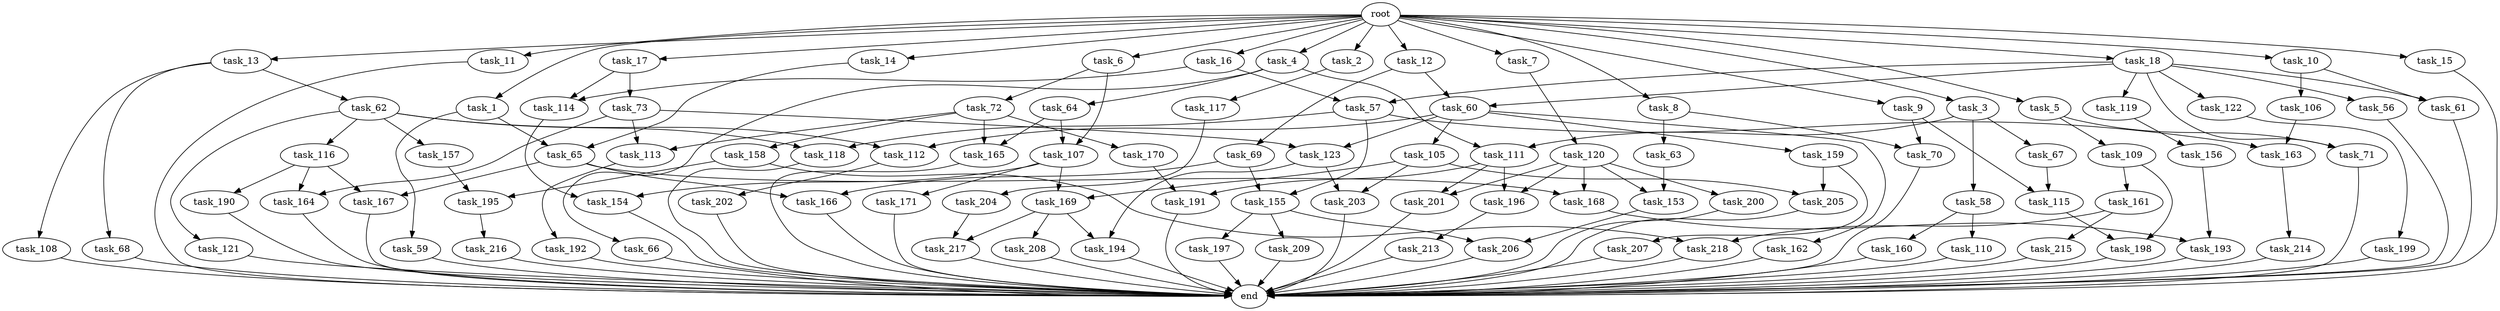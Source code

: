 digraph G {
  task_207 [size="695784701.952000"];
  task_192 [size="420906795.008000"];
  task_16 [size="1.024000"];
  task_57 [size="910533066.752000"];
  task_168 [size="687194767.360000"];
  task_115 [size="386547056.640000"];
  task_158 [size="214748364.800000"];
  task_12 [size="1.024000"];
  task_190 [size="34359738.368000"];
  task_119 [size="695784701.952000"];
  task_13 [size="1.024000"];
  task_110 [size="420906795.008000"];
  task_113 [size="1073741824.000000"];
  task_68 [size="34359738.368000"];
  task_111 [size="171798691.840000"];
  task_58 [size="34359738.368000"];
  task_117 [size="420906795.008000"];
  task_162 [size="858993459.200000"];
  task_62 [size="34359738.368000"];
  task_8 [size="1.024000"];
  task_1 [size="1.024000"];
  task_108 [size="34359738.368000"];
  task_156 [size="77309411.328000"];
  task_123 [size="1717986918.400000"];
  task_6 [size="1.024000"];
  task_72 [size="214748364.800000"];
  task_200 [size="549755813.888000"];
  task_5 [size="1.024000"];
  task_63 [size="858993459.200000"];
  task_217 [size="558345748.480000"];
  root [size="0.000000"];
  task_202 [size="34359738.368000"];
  task_216 [size="695784701.952000"];
  task_153 [size="584115552.256000"];
  task_7 [size="1.024000"];
  task_159 [size="858993459.200000"];
  task_106 [size="549755813.888000"];
  task_157 [size="34359738.368000"];
  task_198 [size="936302870.528000"];
  task_215 [size="309237645.312000"];
  task_203 [size="1717986918.400000"];
  task_155 [size="584115552.256000"];
  task_165 [size="910533066.752000"];
  task_209 [size="549755813.888000"];
  task_11 [size="1.024000"];
  task_66 [size="137438953.472000"];
  task_4 [size="1.024000"];
  task_218 [size="618475290.624000"];
  task_191 [size="558345748.480000"];
  task_112 [size="893353197.568000"];
  task_199 [size="549755813.888000"];
  task_65 [size="910533066.752000"];
  task_208 [size="420906795.008000"];
  task_59 [size="695784701.952000"];
  task_61 [size="1245540515.840000"];
  task_107 [size="910533066.752000"];
  task_73 [size="420906795.008000"];
  task_114 [size="635655159.808000"];
  task_10 [size="1.024000"];
  task_213 [size="309237645.312000"];
  task_14 [size="1.024000"];
  task_163 [size="1408749273.088000"];
  task_122 [size="695784701.952000"];
  task_69 [size="858993459.200000"];
  task_18 [size="1.024000"];
  task_214 [size="34359738.368000"];
  task_118 [size="584115552.256000"];
  task_64 [size="137438953.472000"];
  task_121 [size="34359738.368000"];
  task_15 [size="1.024000"];
  task_169 [size="1717986918.400000"];
  end [size="0.000000"];
  task_164 [size="893353197.568000"];
  task_167 [size="171798691.840000"];
  task_196 [size="970662608.896000"];
  task_70 [size="1168231104.512000"];
  task_160 [size="420906795.008000"];
  task_193 [size="687194767.360000"];
  task_3 [size="1.024000"];
  task_170 [size="214748364.800000"];
  task_166 [size="171798691.840000"];
  task_71 [size="1391569403.904000"];
  task_197 [size="549755813.888000"];
  task_105 [size="858993459.200000"];
  task_201 [size="970662608.896000"];
  task_194 [size="1279900254.208000"];
  task_109 [size="695784701.952000"];
  task_60 [size="1554778161.152000"];
  task_154 [size="936302870.528000"];
  task_9 [size="1.024000"];
  task_120 [size="549755813.888000"];
  task_2 [size="1.024000"];
  task_67 [size="34359738.368000"];
  task_161 [size="858993459.200000"];
  task_17 [size="1.024000"];
  task_204 [size="549755813.888000"];
  task_195 [size="1005022347.264000"];
  task_205 [size="1554778161.152000"];
  task_116 [size="34359738.368000"];
  task_56 [size="695784701.952000"];
  task_171 [size="858993459.200000"];
  task_206 [size="1408749273.088000"];

  task_207 -> end [size="1.000000"];
  task_192 -> end [size="1.000000"];
  task_16 -> task_114 [size="209715200.000000"];
  task_16 -> task_57 [size="209715200.000000"];
  task_57 -> task_163 [size="536870912.000000"];
  task_57 -> task_118 [size="536870912.000000"];
  task_57 -> task_155 [size="536870912.000000"];
  task_168 -> task_193 [size="134217728.000000"];
  task_115 -> task_198 [size="75497472.000000"];
  task_158 -> task_218 [size="301989888.000000"];
  task_158 -> task_195 [size="301989888.000000"];
  task_12 -> task_60 [size="838860800.000000"];
  task_12 -> task_69 [size="838860800.000000"];
  task_190 -> end [size="1.000000"];
  task_119 -> task_156 [size="75497472.000000"];
  task_13 -> task_108 [size="33554432.000000"];
  task_13 -> task_62 [size="33554432.000000"];
  task_13 -> task_68 [size="33554432.000000"];
  task_110 -> end [size="1.000000"];
  task_113 -> task_192 [size="411041792.000000"];
  task_68 -> end [size="1.000000"];
  task_111 -> task_191 [size="411041792.000000"];
  task_111 -> task_201 [size="411041792.000000"];
  task_111 -> task_196 [size="411041792.000000"];
  task_58 -> task_160 [size="411041792.000000"];
  task_58 -> task_110 [size="411041792.000000"];
  task_117 -> task_204 [size="536870912.000000"];
  task_162 -> end [size="1.000000"];
  task_62 -> task_112 [size="33554432.000000"];
  task_62 -> task_118 [size="33554432.000000"];
  task_62 -> task_116 [size="33554432.000000"];
  task_62 -> task_157 [size="33554432.000000"];
  task_62 -> task_121 [size="33554432.000000"];
  task_8 -> task_70 [size="838860800.000000"];
  task_8 -> task_63 [size="838860800.000000"];
  task_1 -> task_59 [size="679477248.000000"];
  task_1 -> task_65 [size="679477248.000000"];
  task_108 -> end [size="1.000000"];
  task_156 -> task_193 [size="536870912.000000"];
  task_123 -> task_203 [size="838860800.000000"];
  task_123 -> task_194 [size="838860800.000000"];
  task_6 -> task_72 [size="209715200.000000"];
  task_6 -> task_107 [size="209715200.000000"];
  task_72 -> task_113 [size="209715200.000000"];
  task_72 -> task_158 [size="209715200.000000"];
  task_72 -> task_170 [size="209715200.000000"];
  task_72 -> task_165 [size="209715200.000000"];
  task_200 -> end [size="1.000000"];
  task_5 -> task_71 [size="679477248.000000"];
  task_5 -> task_109 [size="679477248.000000"];
  task_63 -> task_153 [size="33554432.000000"];
  task_217 -> end [size="1.000000"];
  root -> task_2 [size="1.000000"];
  root -> task_7 [size="1.000000"];
  root -> task_5 [size="1.000000"];
  root -> task_11 [size="1.000000"];
  root -> task_10 [size="1.000000"];
  root -> task_16 [size="1.000000"];
  root -> task_4 [size="1.000000"];
  root -> task_17 [size="1.000000"];
  root -> task_3 [size="1.000000"];
  root -> task_13 [size="1.000000"];
  root -> task_18 [size="1.000000"];
  root -> task_9 [size="1.000000"];
  root -> task_6 [size="1.000000"];
  root -> task_14 [size="1.000000"];
  root -> task_8 [size="1.000000"];
  root -> task_12 [size="1.000000"];
  root -> task_15 [size="1.000000"];
  root -> task_1 [size="1.000000"];
  task_202 -> end [size="1.000000"];
  task_216 -> end [size="1.000000"];
  task_153 -> task_206 [size="838860800.000000"];
  task_7 -> task_120 [size="536870912.000000"];
  task_159 -> task_205 [size="679477248.000000"];
  task_159 -> task_207 [size="679477248.000000"];
  task_106 -> task_163 [size="838860800.000000"];
  task_157 -> task_195 [size="679477248.000000"];
  task_198 -> end [size="1.000000"];
  task_215 -> end [size="1.000000"];
  task_203 -> end [size="1.000000"];
  task_155 -> task_209 [size="536870912.000000"];
  task_155 -> task_197 [size="536870912.000000"];
  task_155 -> task_206 [size="536870912.000000"];
  task_165 -> end [size="1.000000"];
  task_209 -> end [size="1.000000"];
  task_11 -> end [size="1.000000"];
  task_66 -> end [size="1.000000"];
  task_4 -> task_111 [size="134217728.000000"];
  task_4 -> task_66 [size="134217728.000000"];
  task_4 -> task_64 [size="134217728.000000"];
  task_218 -> end [size="1.000000"];
  task_191 -> end [size="1.000000"];
  task_112 -> task_202 [size="33554432.000000"];
  task_199 -> end [size="1.000000"];
  task_65 -> task_166 [size="134217728.000000"];
  task_65 -> task_168 [size="134217728.000000"];
  task_65 -> task_167 [size="134217728.000000"];
  task_208 -> end [size="1.000000"];
  task_59 -> end [size="1.000000"];
  task_61 -> end [size="1.000000"];
  task_107 -> task_169 [size="838860800.000000"];
  task_107 -> task_154 [size="838860800.000000"];
  task_107 -> task_171 [size="838860800.000000"];
  task_73 -> task_113 [size="838860800.000000"];
  task_73 -> task_164 [size="838860800.000000"];
  task_73 -> task_123 [size="838860800.000000"];
  task_114 -> task_154 [size="75497472.000000"];
  task_10 -> task_61 [size="536870912.000000"];
  task_10 -> task_106 [size="536870912.000000"];
  task_213 -> end [size="1.000000"];
  task_14 -> task_65 [size="209715200.000000"];
  task_163 -> task_214 [size="33554432.000000"];
  task_122 -> task_199 [size="536870912.000000"];
  task_69 -> task_166 [size="33554432.000000"];
  task_69 -> task_155 [size="33554432.000000"];
  task_18 -> task_71 [size="679477248.000000"];
  task_18 -> task_61 [size="679477248.000000"];
  task_18 -> task_119 [size="679477248.000000"];
  task_18 -> task_122 [size="679477248.000000"];
  task_18 -> task_60 [size="679477248.000000"];
  task_18 -> task_56 [size="679477248.000000"];
  task_18 -> task_57 [size="679477248.000000"];
  task_214 -> end [size="1.000000"];
  task_118 -> end [size="1.000000"];
  task_64 -> task_165 [size="679477248.000000"];
  task_64 -> task_107 [size="679477248.000000"];
  task_121 -> end [size="1.000000"];
  task_15 -> end [size="1.000000"];
  task_169 -> task_217 [size="411041792.000000"];
  task_169 -> task_208 [size="411041792.000000"];
  task_169 -> task_194 [size="411041792.000000"];
  task_164 -> end [size="1.000000"];
  task_167 -> end [size="1.000000"];
  task_196 -> task_213 [size="301989888.000000"];
  task_70 -> end [size="1.000000"];
  task_160 -> end [size="1.000000"];
  task_193 -> end [size="1.000000"];
  task_3 -> task_111 [size="33554432.000000"];
  task_3 -> task_58 [size="33554432.000000"];
  task_3 -> task_67 [size="33554432.000000"];
  task_170 -> task_191 [size="134217728.000000"];
  task_166 -> end [size="1.000000"];
  task_71 -> end [size="1.000000"];
  task_197 -> end [size="1.000000"];
  task_105 -> task_205 [size="838860800.000000"];
  task_105 -> task_203 [size="838860800.000000"];
  task_105 -> task_169 [size="838860800.000000"];
  task_201 -> end [size="1.000000"];
  task_194 -> end [size="1.000000"];
  task_109 -> task_161 [size="838860800.000000"];
  task_109 -> task_198 [size="838860800.000000"];
  task_60 -> task_159 [size="838860800.000000"];
  task_60 -> task_105 [size="838860800.000000"];
  task_60 -> task_123 [size="838860800.000000"];
  task_60 -> task_112 [size="838860800.000000"];
  task_60 -> task_162 [size="838860800.000000"];
  task_154 -> end [size="1.000000"];
  task_9 -> task_70 [size="301989888.000000"];
  task_9 -> task_115 [size="301989888.000000"];
  task_120 -> task_153 [size="536870912.000000"];
  task_120 -> task_168 [size="536870912.000000"];
  task_120 -> task_200 [size="536870912.000000"];
  task_120 -> task_201 [size="536870912.000000"];
  task_120 -> task_196 [size="536870912.000000"];
  task_2 -> task_117 [size="411041792.000000"];
  task_67 -> task_115 [size="75497472.000000"];
  task_161 -> task_215 [size="301989888.000000"];
  task_161 -> task_218 [size="301989888.000000"];
  task_17 -> task_114 [size="411041792.000000"];
  task_17 -> task_73 [size="411041792.000000"];
  task_204 -> task_217 [size="134217728.000000"];
  task_195 -> task_216 [size="679477248.000000"];
  task_205 -> end [size="1.000000"];
  task_116 -> task_164 [size="33554432.000000"];
  task_116 -> task_167 [size="33554432.000000"];
  task_116 -> task_190 [size="33554432.000000"];
  task_56 -> end [size="1.000000"];
  task_171 -> end [size="1.000000"];
  task_206 -> end [size="1.000000"];
}
